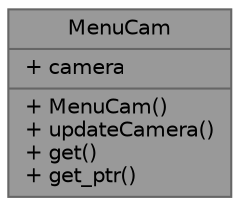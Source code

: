 digraph "MenuCam"
{
 // LATEX_PDF_SIZE
  bgcolor="transparent";
  edge [fontname=Helvetica,fontsize=10,labelfontname=Helvetica,labelfontsize=10];
  node [fontname=Helvetica,fontsize=10,shape=box,height=0.2,width=0.4];
  Node1 [shape=record,label="{MenuCam\n|+ camera\l|+ MenuCam()\l+ updateCamera()\l+ get()\l+ get_ptr()\l}",height=0.2,width=0.4,color="gray40", fillcolor="grey60", style="filled", fontcolor="black",tooltip=" "];
}
